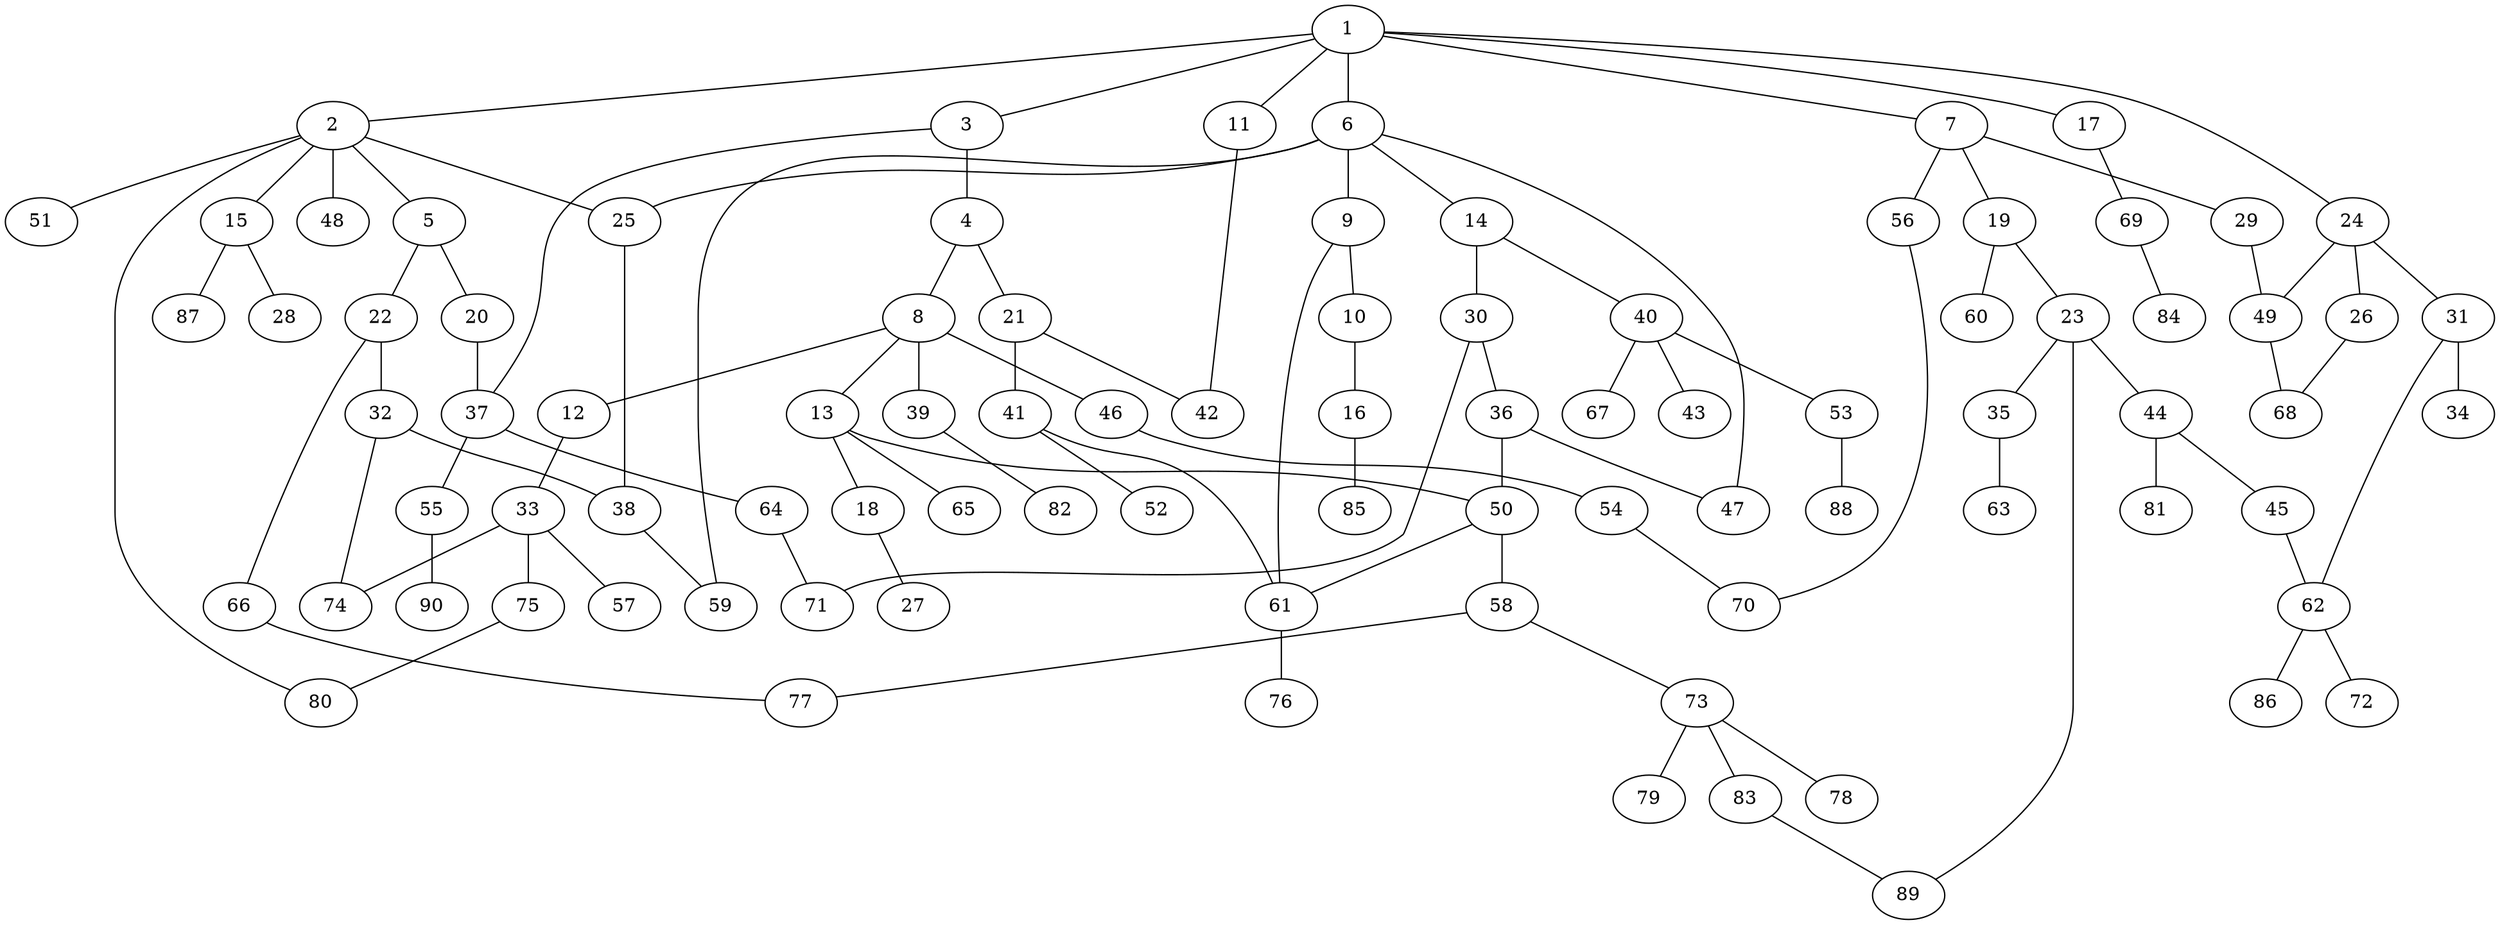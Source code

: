 graph graphname {1--2
1--3
1--6
1--7
1--11
1--17
1--24
2--5
2--15
2--25
2--48
2--51
2--80
3--4
3--37
4--8
4--21
5--20
5--22
6--9
6--14
6--25
6--47
6--59
7--19
7--29
7--56
8--12
8--13
8--39
8--46
9--10
9--61
10--16
11--42
12--33
13--18
13--50
13--65
14--30
14--40
15--28
15--87
16--85
17--69
18--27
19--23
19--60
20--37
21--41
21--42
22--32
22--66
23--35
23--44
23--89
24--26
24--31
24--49
25--38
26--68
29--49
30--36
30--71
31--34
31--62
32--38
32--74
33--57
33--74
33--75
35--63
36--47
36--50
37--55
37--64
38--59
39--82
40--43
40--53
40--67
41--52
41--61
44--45
44--81
45--62
46--54
49--68
50--58
50--61
53--88
54--70
55--90
56--70
58--73
58--77
61--76
62--72
62--86
64--71
66--77
69--84
73--78
73--79
73--83
75--80
83--89
}
